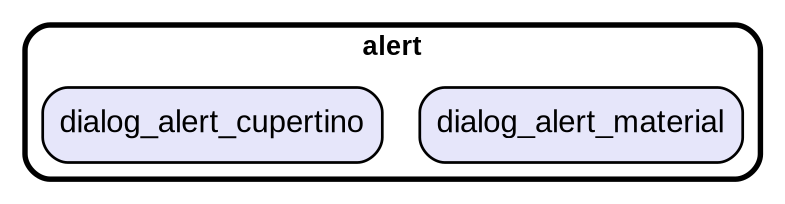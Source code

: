 digraph "" {
  graph [style=rounded fontname="Arial Black" fontsize=13 penwidth=2.6];
  node [shape=rect style="filled,rounded" fontname=Arial fontsize=15 fillcolor=Lavender penwidth=1.3];
  edge [penwidth=1.3];
  "/dialog_alert_material.dart" [label="dialog_alert_material"];
  "/dialog_alert_cupertino.dart" [label="dialog_alert_cupertino"];
  subgraph "cluster~" {
    label="alert";
    "/dialog_alert_material.dart";
    "/dialog_alert_cupertino.dart";
  }
}
